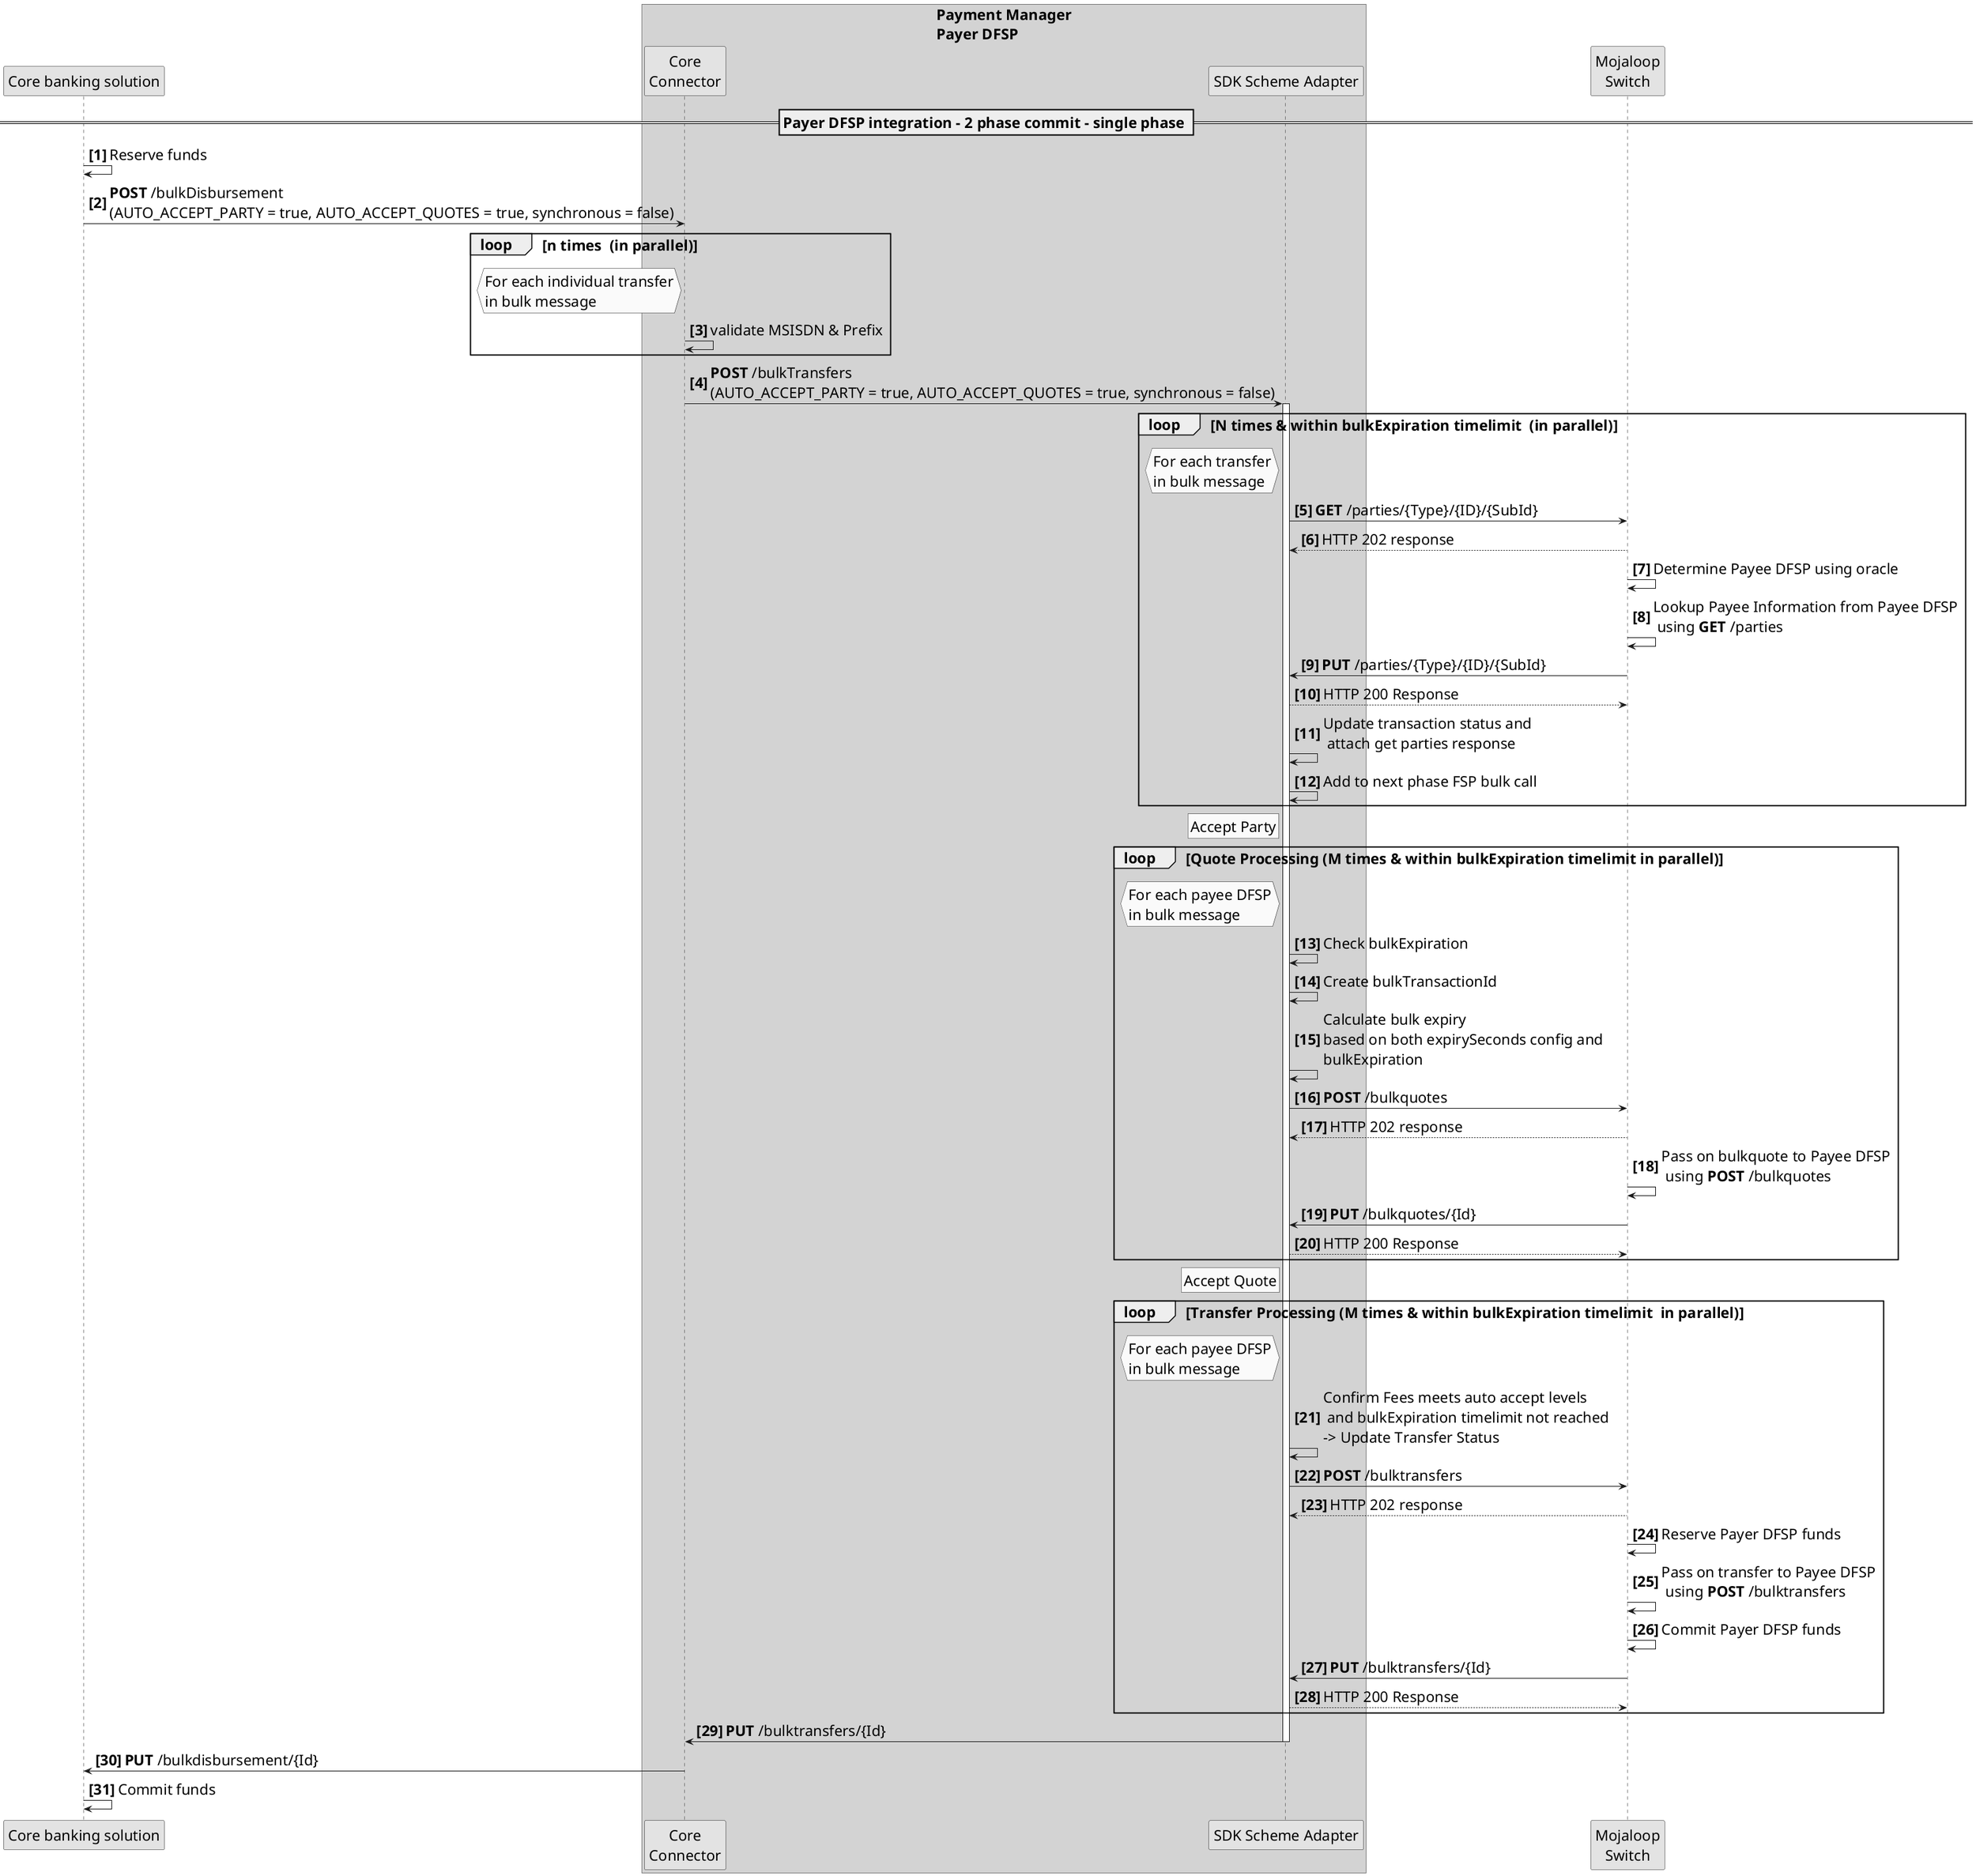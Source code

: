 @startuml PayerDFSPBulkSinglePhasePattern
/'*****
--------------
******'/

skinparam activityFontSize 4
skinparam activityDiamondFontSize 30
skinparam activityArrowFontSize 22
skinparam defaultFontSize 22
skinparam noteFontSize 22
skinparam monochrome true
' declare title
' title PayerDFSPBulkSinglePhasePattern
' declare actors
participant "Core banking solution" as CBS
box "Payment Manager\nPayer DFSP" #LightGrey
participant "Core\nConnector" as CC 
participant "SDK Scheme Adapter" as MC 
end box
participant "Mojaloop\nSwitch" as Switch
autonumber 1 1 "<b>[0]"

== Payer DFSP integration - 2 phase commit - single phase ==

CBS->CBS: Reserve funds
CBS->CC: **POST** /bulkDisbursement \n(AUTO_ACCEPT_PARTY = true, AUTO_ACCEPT_QUOTES = true, synchronous = false)
Loop n times  (in parallel)
    hnote left of CC
        For each individual transfer
        in bulk message
    end hnote
    CC -> CC: validate MSISDN & Prefix
end Loop
CC->MC: **POST** /bulkTransfers \n(AUTO_ACCEPT_PARTY = true, AUTO_ACCEPT_QUOTES = true, synchronous = false)
activate MC
loop N times & within bulkExpiration timelimit  (in parallel)
hnote left of MC
        For each transfer
        in bulk message
end hnote
  MC->Switch: **GET** /parties/{Type}/{ID}/{SubId}
  Switch-->MC: HTTP 202 response
  Switch->Switch: Determine Payee DFSP using oracle
  Switch->Switch: Lookup Payee Information from Payee DFSP\n using **GET** /parties
  Switch->MC: **PUT** /parties/{Type}/{ID}/{SubId}
  MC-->Switch: HTTP 200 Response
  MC -> MC: Update transaction status and\n attach get parties response
  MC -> MC: Add to next phase FSP bulk call
end Loop

rnote left MC
  Accept Party
endrnote

loop Quote Processing (M times & within bulkExpiration timelimit in parallel)
  hnote left of MC
          For each payee DFSP
          in bulk message
  end hnote
  MC->MC: Check bulkExpiration
  MC->MC: Create bulkTransactionId
  MC -> MC: Calculate bulk expiry \nbased on both expirySeconds config and \nbulkExpiration
  MC->Switch: **POST** /bulkquotes
  Switch-->MC: HTTP 202 response
  Switch->Switch: Pass on bulkquote to Payee DFSP\n using **POST** /bulkquotes
  Switch->MC: **PUT** /bulkquotes/{Id}
  MC-->Switch: HTTP 200 Response
end loop

rnote left MC
  Accept Quote
endrnote
loop Transfer Processing (M times & within bulkExpiration timelimit  in parallel)
  hnote left of MC
        For each payee DFSP
        in bulk message
  end hnote
  MC -> MC: Confirm Fees meets auto accept levels\n and bulkExpiration timelimit not reached \n-> Update Transfer Status

  MC->Switch: **POST** /bulktransfers
  Switch-->MC: HTTP 202 response
  Switch->Switch: Reserve Payer DFSP funds
  Switch->Switch: Pass on transfer to Payee DFSP\n using **POST** /bulktransfers
  Switch->Switch: Commit Payer DFSP funds
  Switch->MC: **PUT** /bulktransfers/{Id}
  MC-->Switch: HTTP 200 Response
end loop  

MC->CC: **PUT** /bulktransfers/{Id}

deactivate MC
CC->CBS: **PUT** /bulkdisbursement/{Id}
CBS->CBS: Commit funds

@enduml